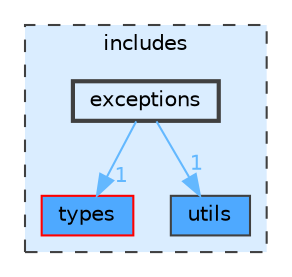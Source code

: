 digraph "includes/exceptions"
{
 // LATEX_PDF_SIZE
  bgcolor="transparent";
  edge [fontname=Helvetica,fontsize=10,labelfontname=Helvetica,labelfontsize=10];
  node [fontname=Helvetica,fontsize=10,shape=box,height=0.2,width=0.4];
  compound=true
  subgraph clusterdir_09e761304027c904456130627fd4dcf5 {
    graph [ bgcolor="#daedff", pencolor="grey25", label="includes", fontname=Helvetica,fontsize=10 style="filled,dashed", URL="dir_09e761304027c904456130627fd4dcf5.html",tooltip=""]
  dir_00373071588607d1d83d0faa600e52a0 [label="types", fillcolor="#4ea9ff", color="red", style="filled", URL="dir_00373071588607d1d83d0faa600e52a0.html",tooltip=""];
  dir_3f8feeb2fa3bd0d1b751b257ed9f12a2 [label="utils", fillcolor="#4ea9ff", color="grey25", style="filled", URL="dir_3f8feeb2fa3bd0d1b751b257ed9f12a2.html",tooltip=""];
  dir_9d0d0bf2421cb00cd559b1154d8640b0 [label="exceptions", fillcolor="#daedff", color="grey25", style="filled,bold", URL="dir_9d0d0bf2421cb00cd559b1154d8640b0.html",tooltip=""];
  }
  dir_9d0d0bf2421cb00cd559b1154d8640b0->dir_00373071588607d1d83d0faa600e52a0 [headlabel="1", labeldistance=1.5 headhref="dir_000010_000034.html" href="dir_000010_000034.html" color="steelblue1" fontcolor="steelblue1"];
  dir_9d0d0bf2421cb00cd559b1154d8640b0->dir_3f8feeb2fa3bd0d1b751b257ed9f12a2 [headlabel="1", labeldistance=1.5 headhref="dir_000010_000038.html" href="dir_000010_000038.html" color="steelblue1" fontcolor="steelblue1"];
}
